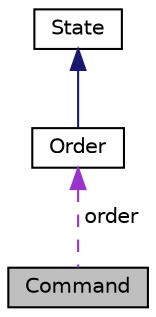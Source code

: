 digraph "Command"
{
 // LATEX_PDF_SIZE
  edge [fontname="Helvetica",fontsize="10",labelfontname="Helvetica",labelfontsize="10"];
  node [fontname="Helvetica",fontsize="10",shape=record];
  Node1 [label="Command",height=0.2,width=0.4,color="black", fillcolor="grey75", style="filled", fontcolor="black",tooltip="The Command class represents a command for executing an order."];
  Node2 -> Node1 [dir="back",color="darkorchid3",fontsize="10",style="dashed",label=" order" ,fontname="Helvetica"];
  Node2 [label="Order",height=0.2,width=0.4,color="black", fillcolor="white", style="filled",URL="$classOrder.html",tooltip="The Order class represents the state when a customer is ready to place an order."];
  Node3 -> Node2 [dir="back",color="midnightblue",fontsize="10",style="solid",fontname="Helvetica"];
  Node3 [label="State",height=0.2,width=0.4,color="black", fillcolor="white", style="filled",URL="$classState.html",tooltip="The State class represents the base class for customer states in a restaurant."];
}
